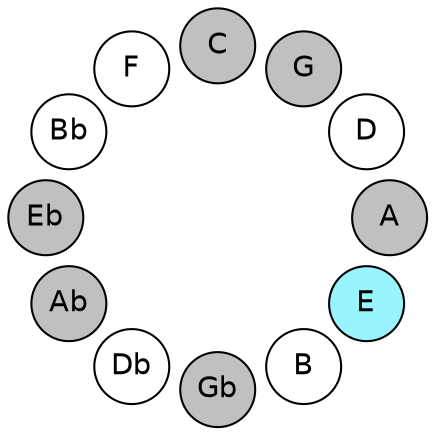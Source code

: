 
graph {

layout = circo;
mindist = .1

node [shape = circle, fontname = Helvetica, margin = 0, style = filled]
edge [style=invis]

subgraph 1 {
	E -- B -- Gb -- Db -- Ab -- Eb -- Bb -- F -- C -- G -- D -- A -- E
}

E [fillcolor = cadetblue1];
B [fillcolor = white];
Gb [fillcolor = gray];
Db [fillcolor = white];
Ab [fillcolor = gray];
Eb [fillcolor = gray];
Bb [fillcolor = white];
F [fillcolor = white];
C [fillcolor = gray];
G [fillcolor = gray];
D [fillcolor = white];
A [fillcolor = gray];
}
